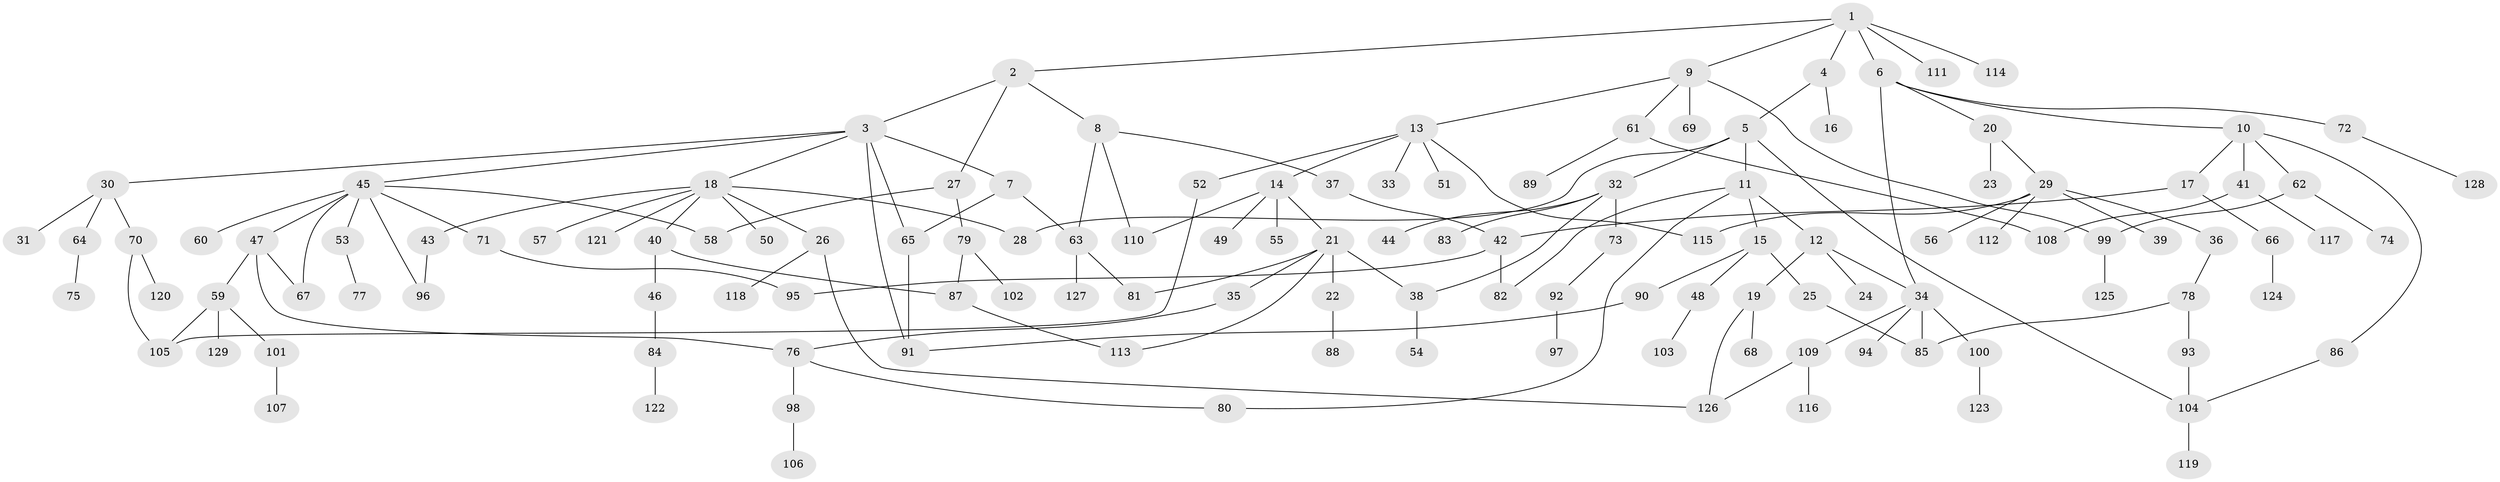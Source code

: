 // coarse degree distribution, {1: 0.6078431372549019, 2: 0.21568627450980393, 11: 0.0196078431372549, 9: 0.0196078431372549, 4: 0.058823529411764705, 5: 0.0196078431372549, 7: 0.0196078431372549, 19: 0.0196078431372549, 10: 0.0196078431372549}
// Generated by graph-tools (version 1.1) at 2025/45/03/04/25 21:45:41]
// undirected, 129 vertices, 158 edges
graph export_dot {
graph [start="1"]
  node [color=gray90,style=filled];
  1;
  2;
  3;
  4;
  5;
  6;
  7;
  8;
  9;
  10;
  11;
  12;
  13;
  14;
  15;
  16;
  17;
  18;
  19;
  20;
  21;
  22;
  23;
  24;
  25;
  26;
  27;
  28;
  29;
  30;
  31;
  32;
  33;
  34;
  35;
  36;
  37;
  38;
  39;
  40;
  41;
  42;
  43;
  44;
  45;
  46;
  47;
  48;
  49;
  50;
  51;
  52;
  53;
  54;
  55;
  56;
  57;
  58;
  59;
  60;
  61;
  62;
  63;
  64;
  65;
  66;
  67;
  68;
  69;
  70;
  71;
  72;
  73;
  74;
  75;
  76;
  77;
  78;
  79;
  80;
  81;
  82;
  83;
  84;
  85;
  86;
  87;
  88;
  89;
  90;
  91;
  92;
  93;
  94;
  95;
  96;
  97;
  98;
  99;
  100;
  101;
  102;
  103;
  104;
  105;
  106;
  107;
  108;
  109;
  110;
  111;
  112;
  113;
  114;
  115;
  116;
  117;
  118;
  119;
  120;
  121;
  122;
  123;
  124;
  125;
  126;
  127;
  128;
  129;
  1 -- 2;
  1 -- 4;
  1 -- 6;
  1 -- 9;
  1 -- 111;
  1 -- 114;
  2 -- 3;
  2 -- 8;
  2 -- 27;
  3 -- 7;
  3 -- 18;
  3 -- 30;
  3 -- 45;
  3 -- 65;
  3 -- 91;
  4 -- 5;
  4 -- 16;
  5 -- 11;
  5 -- 28;
  5 -- 32;
  5 -- 104;
  6 -- 10;
  6 -- 20;
  6 -- 72;
  6 -- 34;
  7 -- 65;
  7 -- 63;
  8 -- 37;
  8 -- 63;
  8 -- 110;
  9 -- 13;
  9 -- 61;
  9 -- 69;
  9 -- 99;
  10 -- 17;
  10 -- 41;
  10 -- 62;
  10 -- 86;
  11 -- 12;
  11 -- 15;
  11 -- 82;
  11 -- 80;
  12 -- 19;
  12 -- 24;
  12 -- 34;
  13 -- 14;
  13 -- 33;
  13 -- 51;
  13 -- 52;
  13 -- 115;
  14 -- 21;
  14 -- 49;
  14 -- 55;
  14 -- 110;
  15 -- 25;
  15 -- 48;
  15 -- 90;
  17 -- 66;
  17 -- 42;
  18 -- 26;
  18 -- 40;
  18 -- 43;
  18 -- 50;
  18 -- 57;
  18 -- 121;
  18 -- 28;
  19 -- 68;
  19 -- 126;
  20 -- 23;
  20 -- 29;
  21 -- 22;
  21 -- 35;
  21 -- 38;
  21 -- 81;
  21 -- 113;
  22 -- 88;
  25 -- 85;
  26 -- 118;
  26 -- 126;
  27 -- 58;
  27 -- 79;
  29 -- 36;
  29 -- 39;
  29 -- 56;
  29 -- 112;
  29 -- 115;
  30 -- 31;
  30 -- 64;
  30 -- 70;
  32 -- 44;
  32 -- 73;
  32 -- 83;
  32 -- 38;
  34 -- 94;
  34 -- 100;
  34 -- 109;
  34 -- 85;
  35 -- 76;
  36 -- 78;
  37 -- 42;
  38 -- 54;
  40 -- 46;
  40 -- 87;
  41 -- 108;
  41 -- 117;
  42 -- 95;
  42 -- 82;
  43 -- 96;
  45 -- 47;
  45 -- 53;
  45 -- 60;
  45 -- 67;
  45 -- 71;
  45 -- 96;
  45 -- 58;
  46 -- 84;
  47 -- 59;
  47 -- 76;
  47 -- 67;
  48 -- 103;
  52 -- 105;
  53 -- 77;
  59 -- 101;
  59 -- 129;
  59 -- 105;
  61 -- 89;
  61 -- 108;
  62 -- 74;
  62 -- 99;
  63 -- 127;
  63 -- 81;
  64 -- 75;
  65 -- 91;
  66 -- 124;
  70 -- 105;
  70 -- 120;
  71 -- 95;
  72 -- 128;
  73 -- 92;
  76 -- 80;
  76 -- 98;
  78 -- 85;
  78 -- 93;
  79 -- 87;
  79 -- 102;
  84 -- 122;
  86 -- 104;
  87 -- 113;
  90 -- 91;
  92 -- 97;
  93 -- 104;
  98 -- 106;
  99 -- 125;
  100 -- 123;
  101 -- 107;
  104 -- 119;
  109 -- 116;
  109 -- 126;
}
